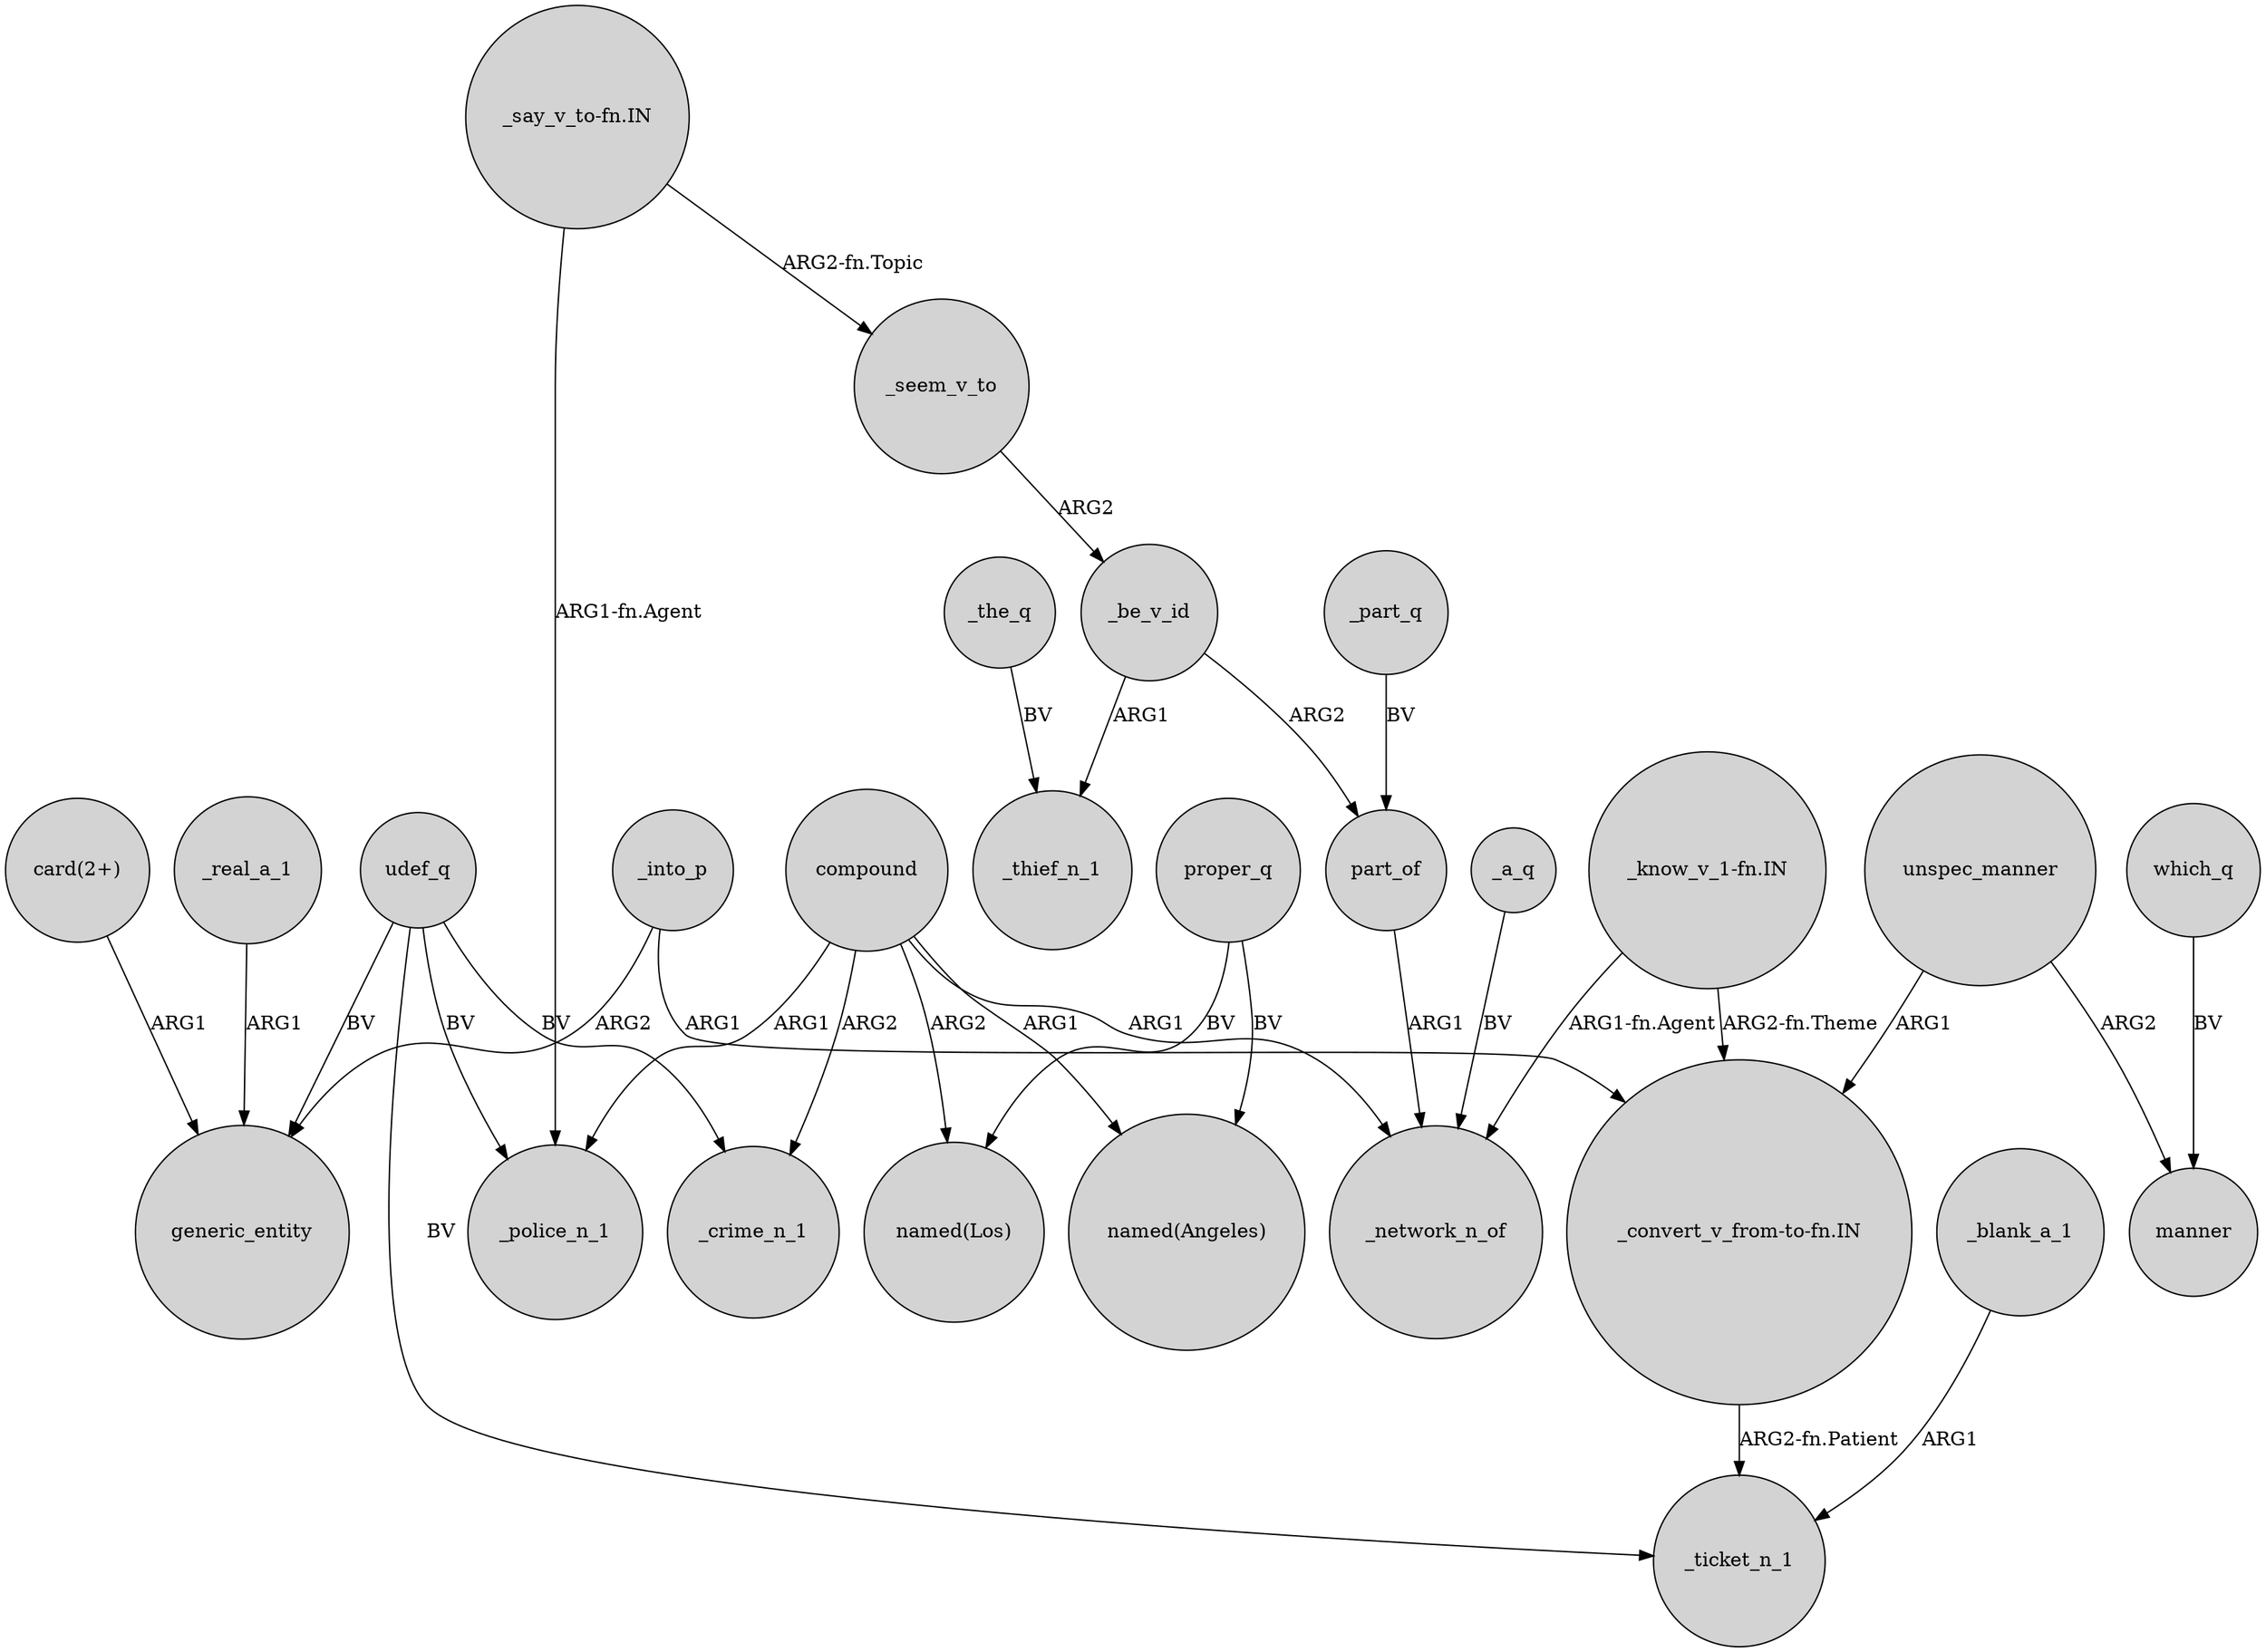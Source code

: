 digraph {
	node [shape=circle style=filled]
	"_convert_v_from-to-fn.IN" -> _ticket_n_1 [label="ARG2-fn.Patient"]
	part_of -> _network_n_of [label=ARG1]
	udef_q -> generic_entity [label=BV]
	compound -> "named(Los)" [label=ARG2]
	proper_q -> "named(Los)" [label=BV]
	udef_q -> _ticket_n_1 [label=BV]
	compound -> _police_n_1 [label=ARG1]
	_be_v_id -> _thief_n_1 [label=ARG1]
	"_know_v_1-fn.IN" -> _network_n_of [label="ARG1-fn.Agent"]
	which_q -> manner [label=BV]
	compound -> "named(Angeles)" [label=ARG1]
	_part_q -> part_of [label=BV]
	_seem_v_to -> _be_v_id [label=ARG2]
	_a_q -> _network_n_of [label=BV]
	_the_q -> _thief_n_1 [label=BV]
	udef_q -> _police_n_1 [label=BV]
	compound -> _crime_n_1 [label=ARG2]
	_real_a_1 -> generic_entity [label=ARG1]
	"card(2+)" -> generic_entity [label=ARG1]
	_into_p -> generic_entity [label=ARG2]
	"_say_v_to-fn.IN" -> _police_n_1 [label="ARG1-fn.Agent"]
	unspec_manner -> "_convert_v_from-to-fn.IN" [label=ARG1]
	_blank_a_1 -> _ticket_n_1 [label=ARG1]
	proper_q -> "named(Angeles)" [label=BV]
	_be_v_id -> part_of [label=ARG2]
	compound -> _network_n_of [label=ARG1]
	udef_q -> _crime_n_1 [label=BV]
	"_know_v_1-fn.IN" -> "_convert_v_from-to-fn.IN" [label="ARG2-fn.Theme"]
	"_say_v_to-fn.IN" -> _seem_v_to [label="ARG2-fn.Topic"]
	unspec_manner -> manner [label=ARG2]
	_into_p -> "_convert_v_from-to-fn.IN" [label=ARG1]
}
